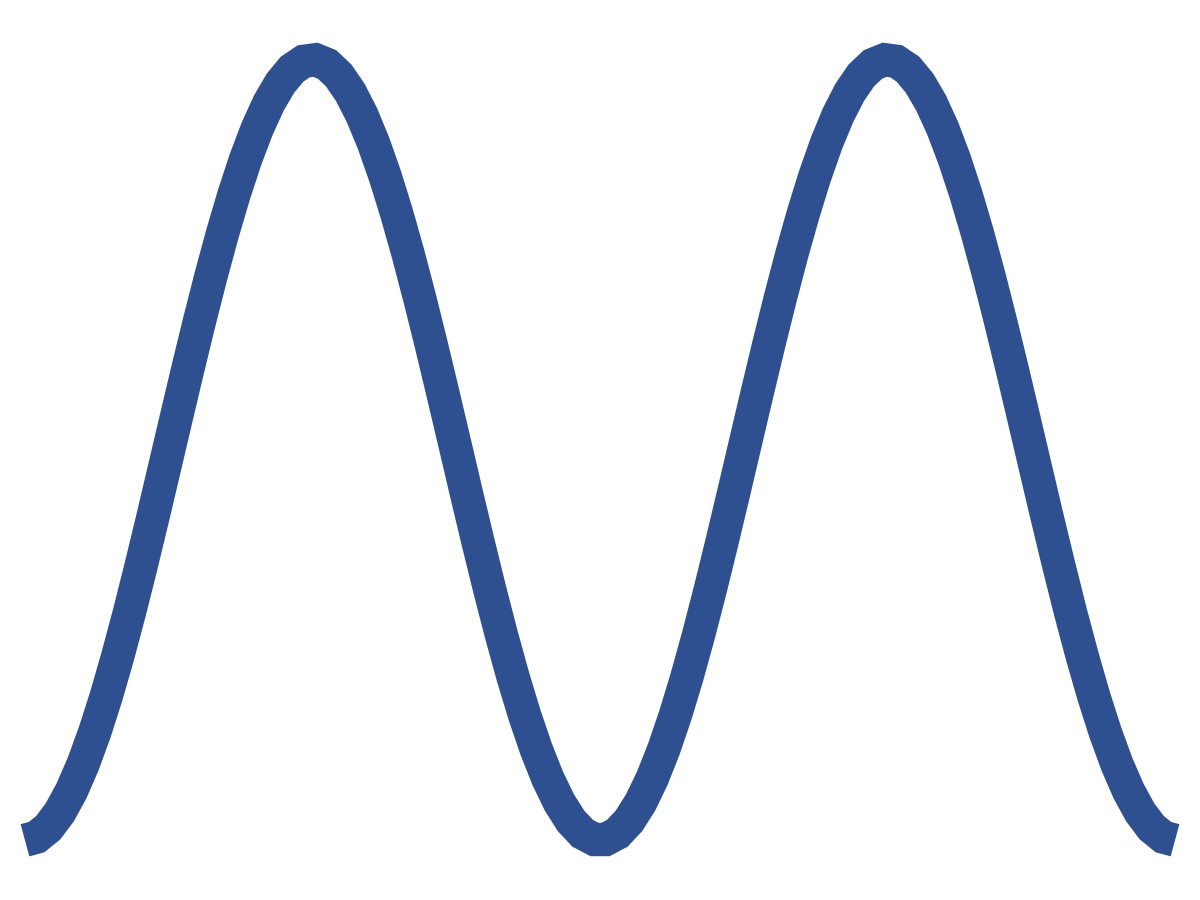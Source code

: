 unset border
unset tics
unset key
set margins exp(1),exp(1),exp(1),exp(1)
set xrange [-2*pi:2*pi]
plot -cos(x) with lines linewidth (pi*exp(1)*((1+sqrt(5))/2)*(1+sqrt(2))) linetype rgbcolor "#2E5090"
